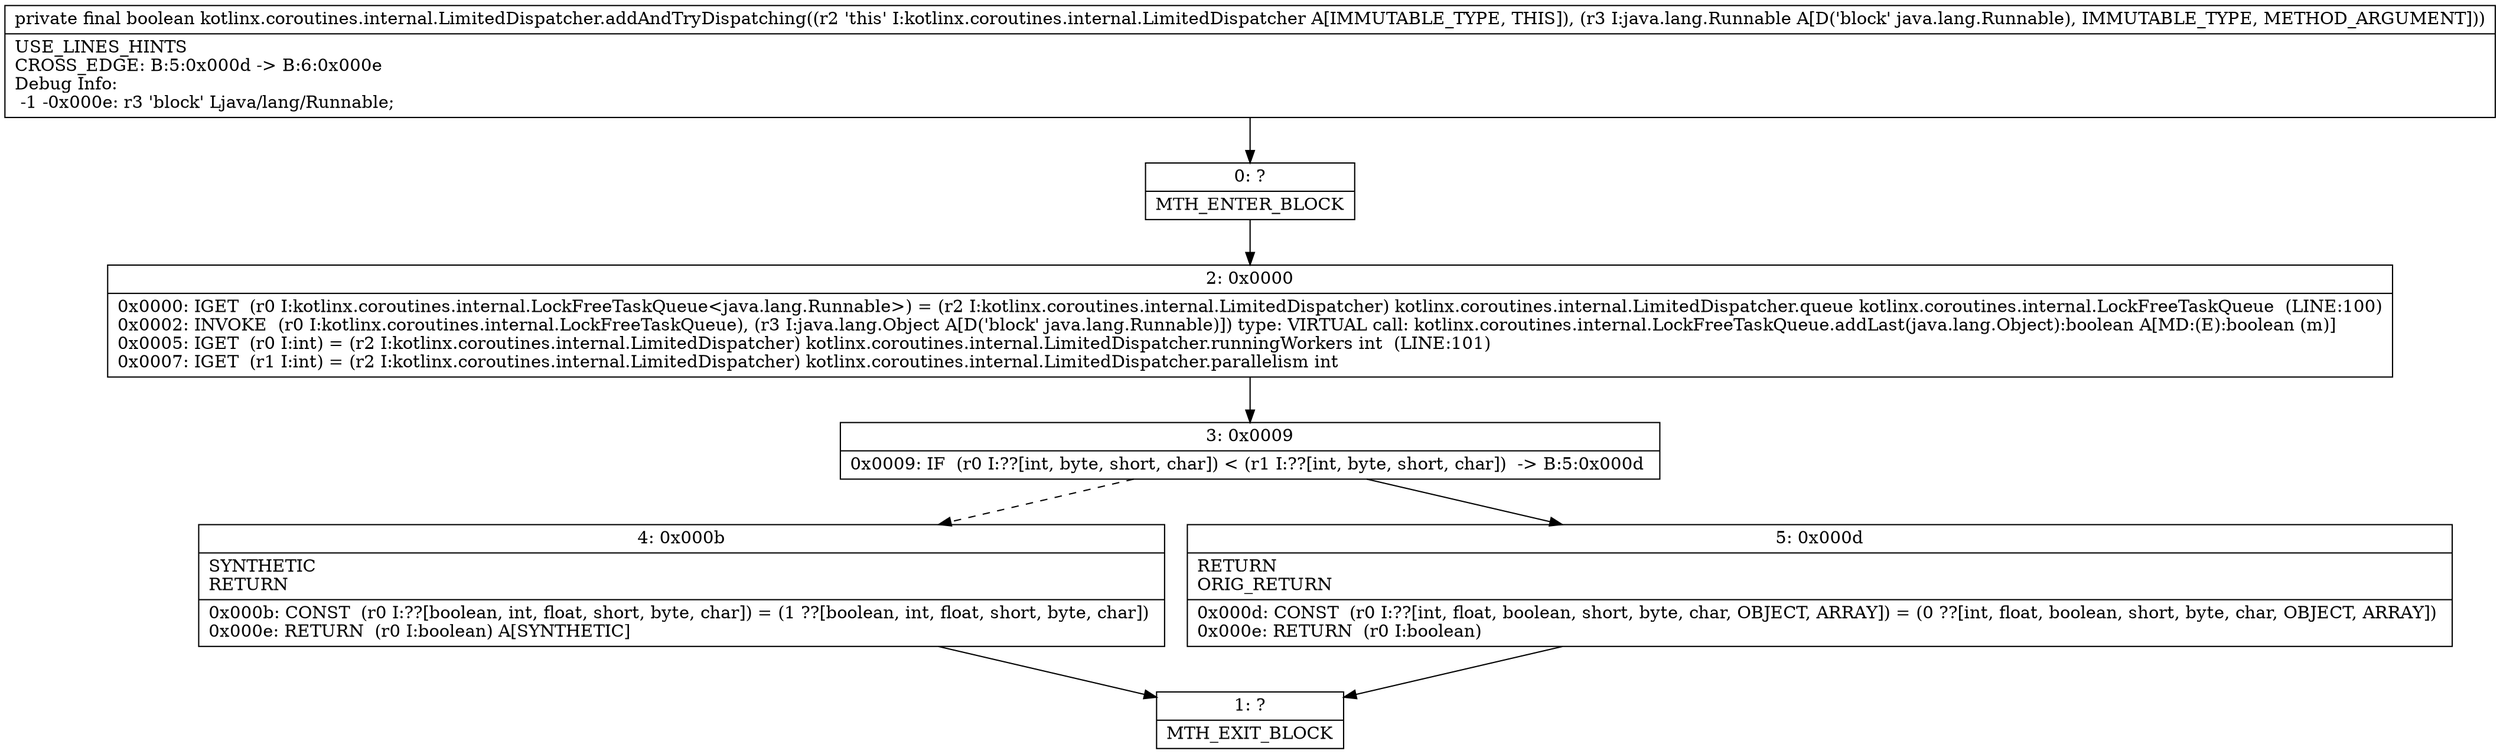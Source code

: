 digraph "CFG forkotlinx.coroutines.internal.LimitedDispatcher.addAndTryDispatching(Ljava\/lang\/Runnable;)Z" {
Node_0 [shape=record,label="{0\:\ ?|MTH_ENTER_BLOCK\l}"];
Node_2 [shape=record,label="{2\:\ 0x0000|0x0000: IGET  (r0 I:kotlinx.coroutines.internal.LockFreeTaskQueue\<java.lang.Runnable\>) = (r2 I:kotlinx.coroutines.internal.LimitedDispatcher) kotlinx.coroutines.internal.LimitedDispatcher.queue kotlinx.coroutines.internal.LockFreeTaskQueue  (LINE:100)\l0x0002: INVOKE  (r0 I:kotlinx.coroutines.internal.LockFreeTaskQueue), (r3 I:java.lang.Object A[D('block' java.lang.Runnable)]) type: VIRTUAL call: kotlinx.coroutines.internal.LockFreeTaskQueue.addLast(java.lang.Object):boolean A[MD:(E):boolean (m)]\l0x0005: IGET  (r0 I:int) = (r2 I:kotlinx.coroutines.internal.LimitedDispatcher) kotlinx.coroutines.internal.LimitedDispatcher.runningWorkers int  (LINE:101)\l0x0007: IGET  (r1 I:int) = (r2 I:kotlinx.coroutines.internal.LimitedDispatcher) kotlinx.coroutines.internal.LimitedDispatcher.parallelism int \l}"];
Node_3 [shape=record,label="{3\:\ 0x0009|0x0009: IF  (r0 I:??[int, byte, short, char]) \< (r1 I:??[int, byte, short, char])  \-\> B:5:0x000d \l}"];
Node_4 [shape=record,label="{4\:\ 0x000b|SYNTHETIC\lRETURN\l|0x000b: CONST  (r0 I:??[boolean, int, float, short, byte, char]) = (1 ??[boolean, int, float, short, byte, char]) \l0x000e: RETURN  (r0 I:boolean) A[SYNTHETIC]\l}"];
Node_1 [shape=record,label="{1\:\ ?|MTH_EXIT_BLOCK\l}"];
Node_5 [shape=record,label="{5\:\ 0x000d|RETURN\lORIG_RETURN\l|0x000d: CONST  (r0 I:??[int, float, boolean, short, byte, char, OBJECT, ARRAY]) = (0 ??[int, float, boolean, short, byte, char, OBJECT, ARRAY]) \l0x000e: RETURN  (r0 I:boolean) \l}"];
MethodNode[shape=record,label="{private final boolean kotlinx.coroutines.internal.LimitedDispatcher.addAndTryDispatching((r2 'this' I:kotlinx.coroutines.internal.LimitedDispatcher A[IMMUTABLE_TYPE, THIS]), (r3 I:java.lang.Runnable A[D('block' java.lang.Runnable), IMMUTABLE_TYPE, METHOD_ARGUMENT]))  | USE_LINES_HINTS\lCROSS_EDGE: B:5:0x000d \-\> B:6:0x000e\lDebug Info:\l  \-1 \-0x000e: r3 'block' Ljava\/lang\/Runnable;\l}"];
MethodNode -> Node_0;Node_0 -> Node_2;
Node_2 -> Node_3;
Node_3 -> Node_4[style=dashed];
Node_3 -> Node_5;
Node_4 -> Node_1;
Node_5 -> Node_1;
}

